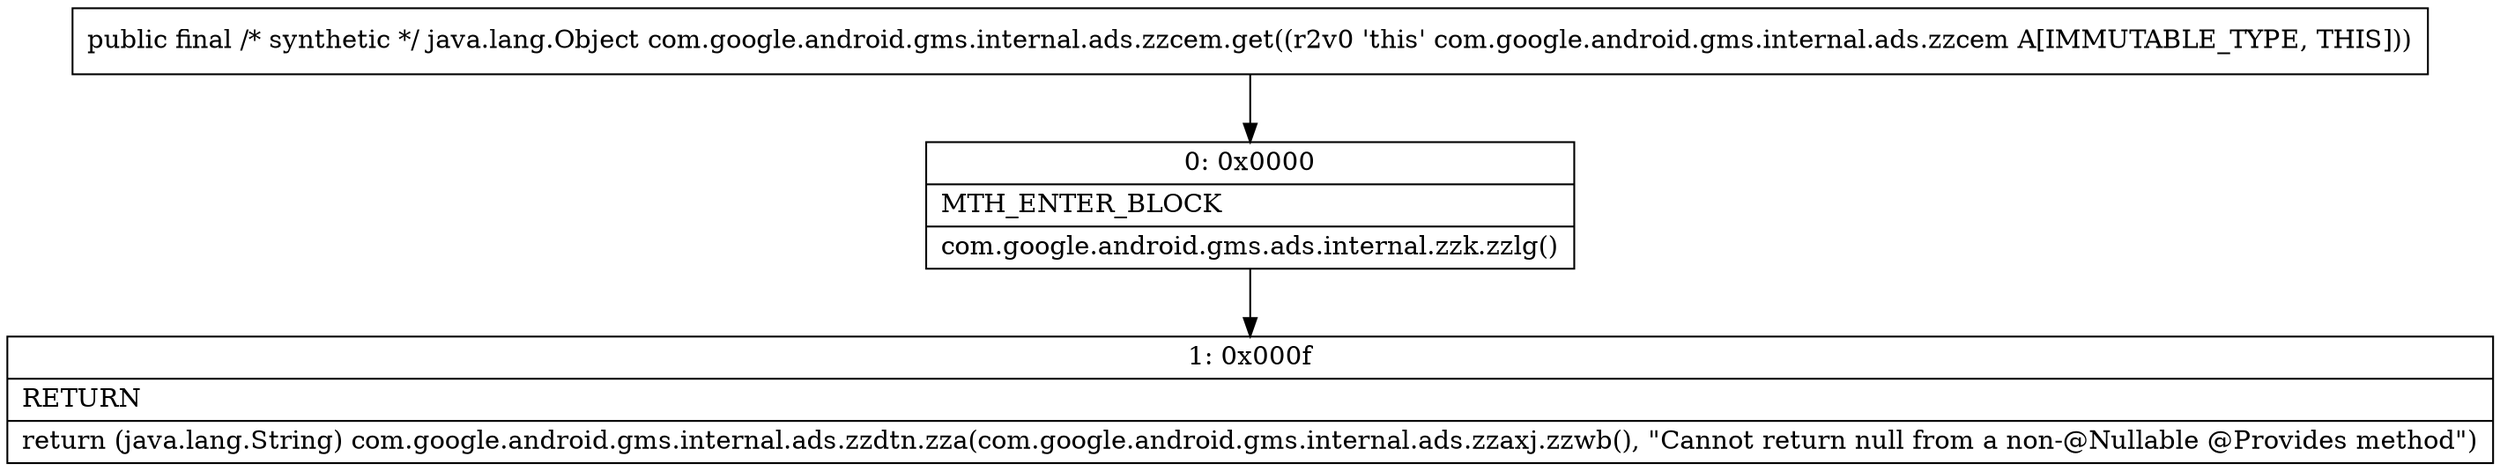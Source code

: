digraph "CFG forcom.google.android.gms.internal.ads.zzcem.get()Ljava\/lang\/Object;" {
Node_0 [shape=record,label="{0\:\ 0x0000|MTH_ENTER_BLOCK\l|com.google.android.gms.ads.internal.zzk.zzlg()\l}"];
Node_1 [shape=record,label="{1\:\ 0x000f|RETURN\l|return (java.lang.String) com.google.android.gms.internal.ads.zzdtn.zza(com.google.android.gms.internal.ads.zzaxj.zzwb(), \"Cannot return null from a non\-@Nullable @Provides method\")\l}"];
MethodNode[shape=record,label="{public final \/* synthetic *\/ java.lang.Object com.google.android.gms.internal.ads.zzcem.get((r2v0 'this' com.google.android.gms.internal.ads.zzcem A[IMMUTABLE_TYPE, THIS])) }"];
MethodNode -> Node_0;
Node_0 -> Node_1;
}

